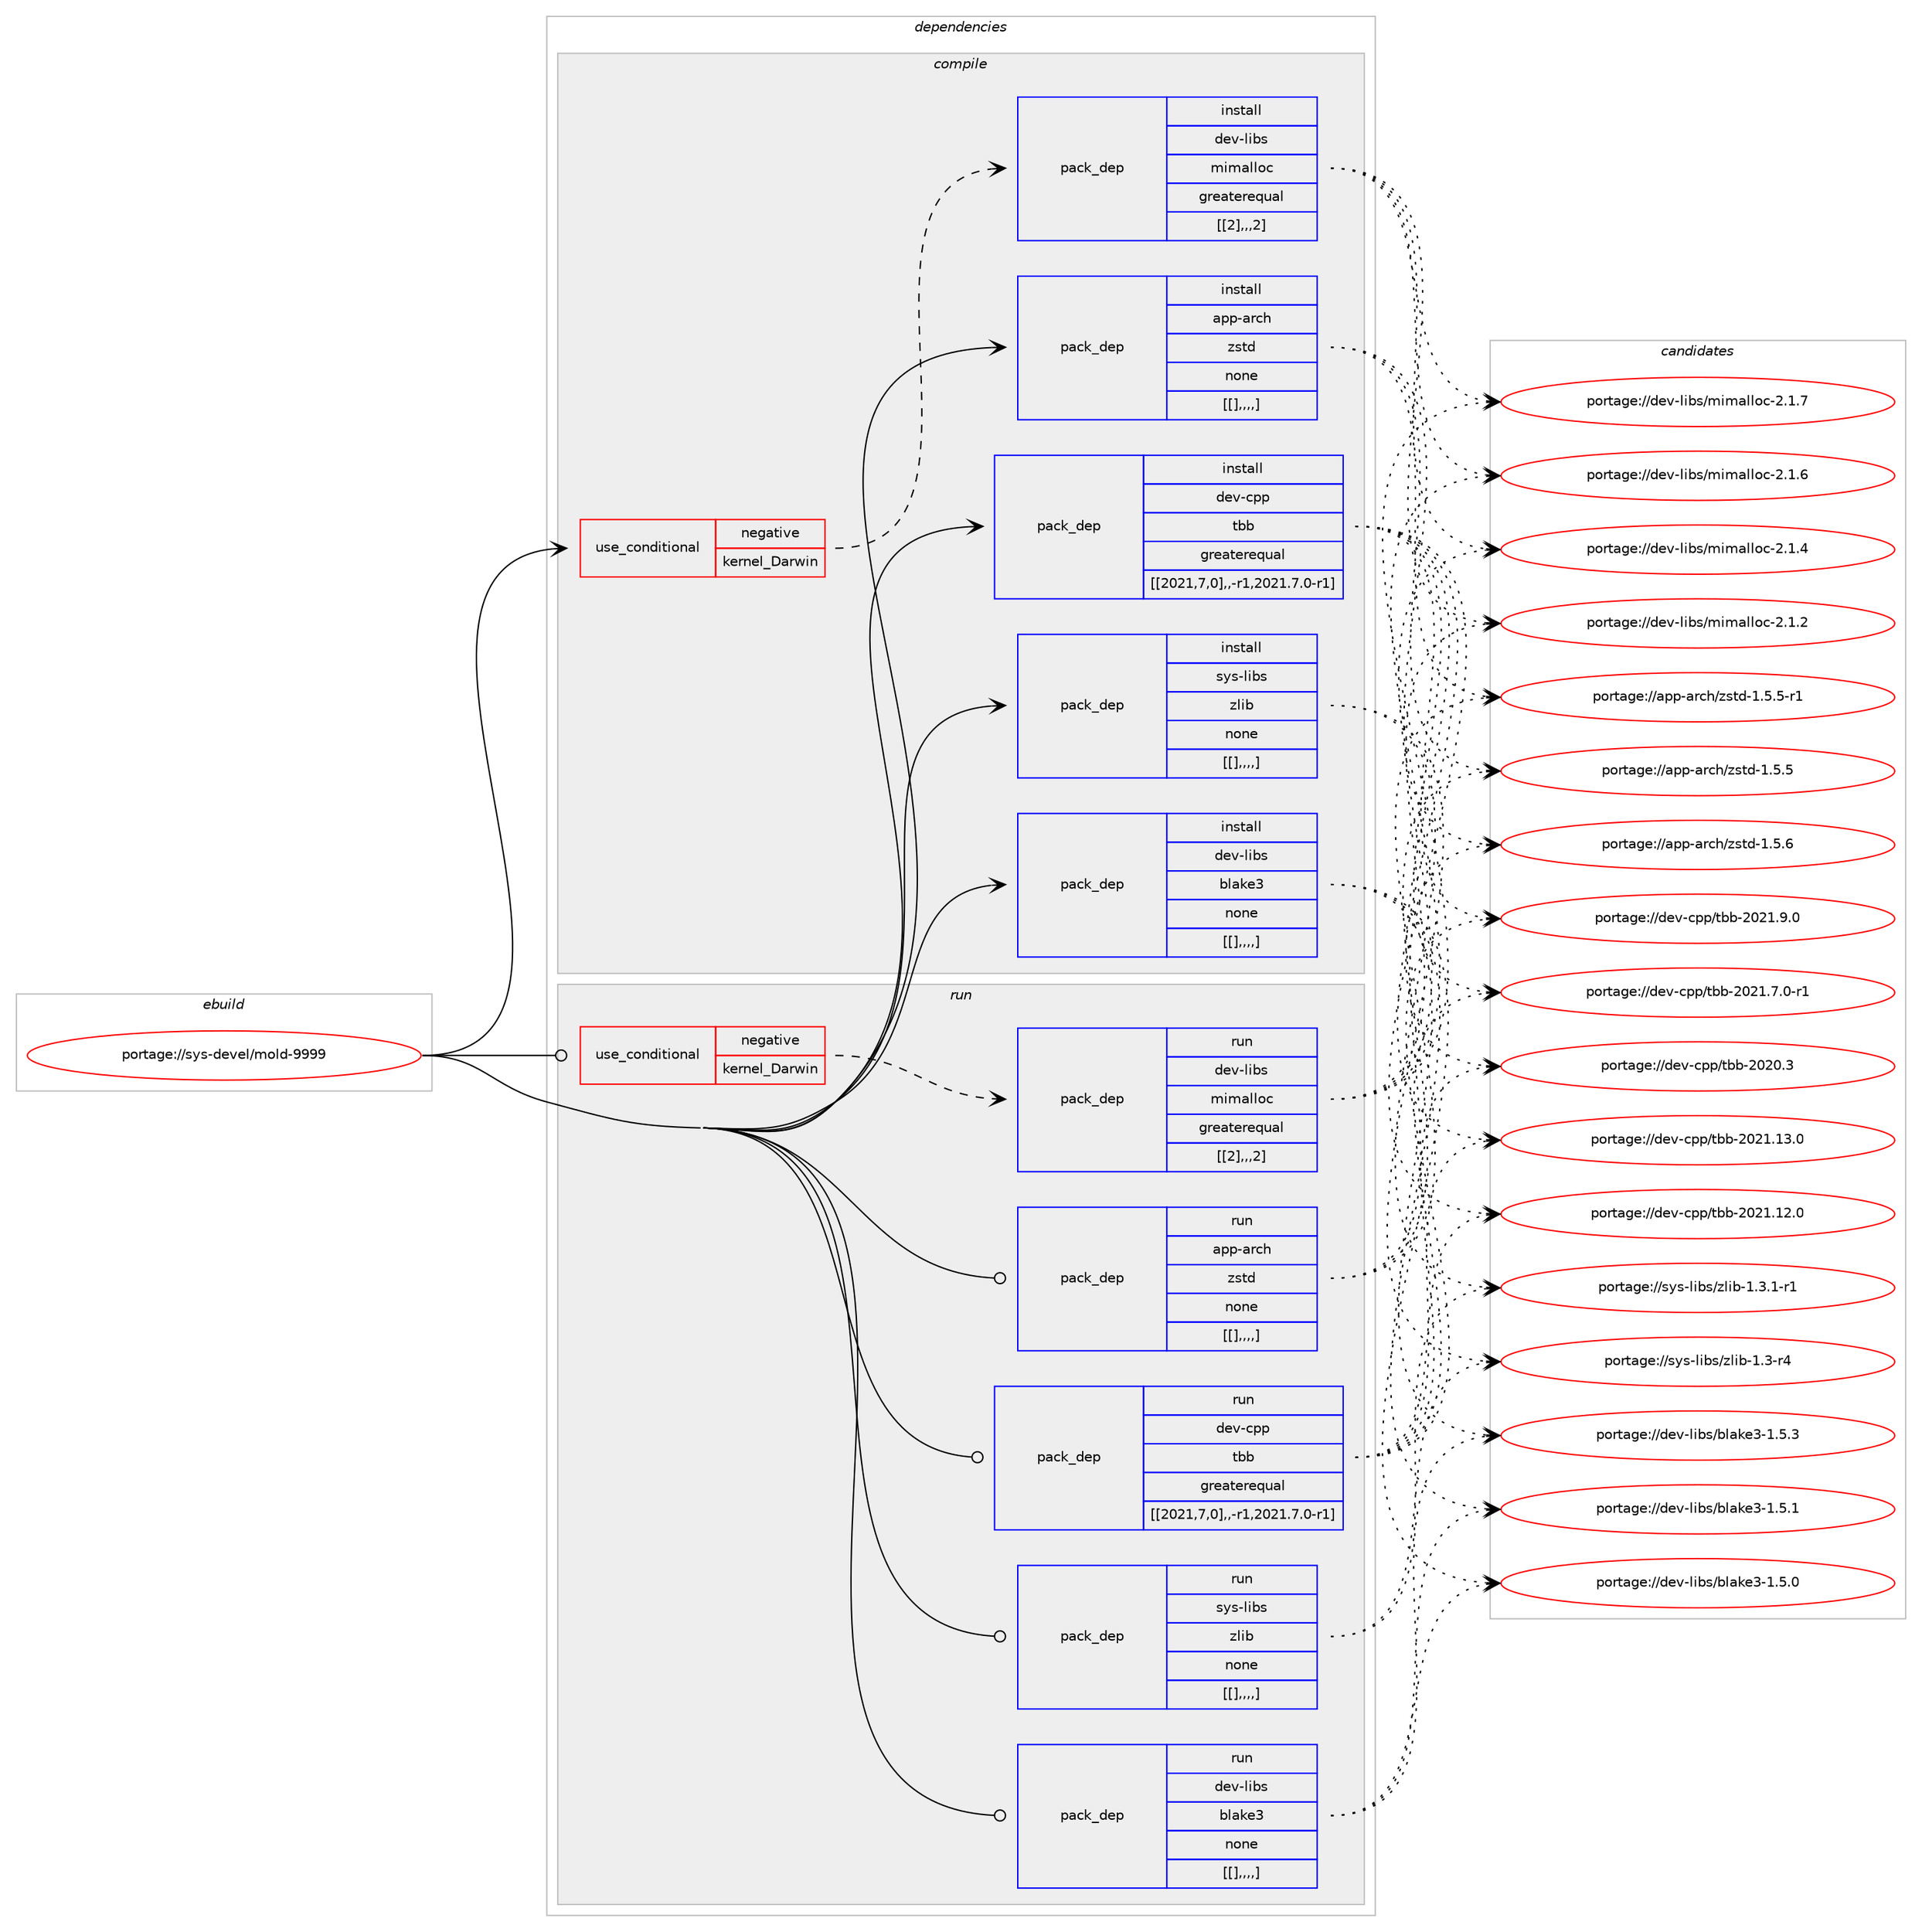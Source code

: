 digraph prolog {

# *************
# Graph options
# *************

newrank=true;
concentrate=true;
compound=true;
graph [rankdir=LR,fontname=Helvetica,fontsize=10,ranksep=1.5];#, ranksep=2.5, nodesep=0.2];
edge  [arrowhead=vee];
node  [fontname=Helvetica,fontsize=10];

# **********
# The ebuild
# **********

subgraph cluster_leftcol {
color=gray;
label=<<i>ebuild</i>>;
id [label="portage://sys-devel/mold-9999", color=red, width=4, href="../sys-devel/mold-9999.svg"];
}

# ****************
# The dependencies
# ****************

subgraph cluster_midcol {
color=gray;
label=<<i>dependencies</i>>;
subgraph cluster_compile {
fillcolor="#eeeeee";
style=filled;
label=<<i>compile</i>>;
subgraph cond120367 {
dependency452836 [label=<<TABLE BORDER="0" CELLBORDER="1" CELLSPACING="0" CELLPADDING="4"><TR><TD ROWSPAN="3" CELLPADDING="10">use_conditional</TD></TR><TR><TD>negative</TD></TR><TR><TD>kernel_Darwin</TD></TR></TABLE>>, shape=none, color=red];
subgraph pack329384 {
dependency452837 [label=<<TABLE BORDER="0" CELLBORDER="1" CELLSPACING="0" CELLPADDING="4" WIDTH="220"><TR><TD ROWSPAN="6" CELLPADDING="30">pack_dep</TD></TR><TR><TD WIDTH="110">install</TD></TR><TR><TD>dev-libs</TD></TR><TR><TD>mimalloc</TD></TR><TR><TD>greaterequal</TD></TR><TR><TD>[[2],,,2]</TD></TR></TABLE>>, shape=none, color=blue];
}
dependency452836:e -> dependency452837:w [weight=20,style="dashed",arrowhead="vee"];
}
id:e -> dependency452836:w [weight=20,style="solid",arrowhead="vee"];
subgraph pack329385 {
dependency452838 [label=<<TABLE BORDER="0" CELLBORDER="1" CELLSPACING="0" CELLPADDING="4" WIDTH="220"><TR><TD ROWSPAN="6" CELLPADDING="30">pack_dep</TD></TR><TR><TD WIDTH="110">install</TD></TR><TR><TD>app-arch</TD></TR><TR><TD>zstd</TD></TR><TR><TD>none</TD></TR><TR><TD>[[],,,,]</TD></TR></TABLE>>, shape=none, color=blue];
}
id:e -> dependency452838:w [weight=20,style="solid",arrowhead="vee"];
subgraph pack329386 {
dependency452839 [label=<<TABLE BORDER="0" CELLBORDER="1" CELLSPACING="0" CELLPADDING="4" WIDTH="220"><TR><TD ROWSPAN="6" CELLPADDING="30">pack_dep</TD></TR><TR><TD WIDTH="110">install</TD></TR><TR><TD>dev-cpp</TD></TR><TR><TD>tbb</TD></TR><TR><TD>greaterequal</TD></TR><TR><TD>[[2021,7,0],,-r1,2021.7.0-r1]</TD></TR></TABLE>>, shape=none, color=blue];
}
id:e -> dependency452839:w [weight=20,style="solid",arrowhead="vee"];
subgraph pack329387 {
dependency452840 [label=<<TABLE BORDER="0" CELLBORDER="1" CELLSPACING="0" CELLPADDING="4" WIDTH="220"><TR><TD ROWSPAN="6" CELLPADDING="30">pack_dep</TD></TR><TR><TD WIDTH="110">install</TD></TR><TR><TD>dev-libs</TD></TR><TR><TD>blake3</TD></TR><TR><TD>none</TD></TR><TR><TD>[[],,,,]</TD></TR></TABLE>>, shape=none, color=blue];
}
id:e -> dependency452840:w [weight=20,style="solid",arrowhead="vee"];
subgraph pack329388 {
dependency452841 [label=<<TABLE BORDER="0" CELLBORDER="1" CELLSPACING="0" CELLPADDING="4" WIDTH="220"><TR><TD ROWSPAN="6" CELLPADDING="30">pack_dep</TD></TR><TR><TD WIDTH="110">install</TD></TR><TR><TD>sys-libs</TD></TR><TR><TD>zlib</TD></TR><TR><TD>none</TD></TR><TR><TD>[[],,,,]</TD></TR></TABLE>>, shape=none, color=blue];
}
id:e -> dependency452841:w [weight=20,style="solid",arrowhead="vee"];
}
subgraph cluster_compileandrun {
fillcolor="#eeeeee";
style=filled;
label=<<i>compile and run</i>>;
}
subgraph cluster_run {
fillcolor="#eeeeee";
style=filled;
label=<<i>run</i>>;
subgraph cond120368 {
dependency452842 [label=<<TABLE BORDER="0" CELLBORDER="1" CELLSPACING="0" CELLPADDING="4"><TR><TD ROWSPAN="3" CELLPADDING="10">use_conditional</TD></TR><TR><TD>negative</TD></TR><TR><TD>kernel_Darwin</TD></TR></TABLE>>, shape=none, color=red];
subgraph pack329389 {
dependency452843 [label=<<TABLE BORDER="0" CELLBORDER="1" CELLSPACING="0" CELLPADDING="4" WIDTH="220"><TR><TD ROWSPAN="6" CELLPADDING="30">pack_dep</TD></TR><TR><TD WIDTH="110">run</TD></TR><TR><TD>dev-libs</TD></TR><TR><TD>mimalloc</TD></TR><TR><TD>greaterequal</TD></TR><TR><TD>[[2],,,2]</TD></TR></TABLE>>, shape=none, color=blue];
}
dependency452842:e -> dependency452843:w [weight=20,style="dashed",arrowhead="vee"];
}
id:e -> dependency452842:w [weight=20,style="solid",arrowhead="odot"];
subgraph pack329390 {
dependency452844 [label=<<TABLE BORDER="0" CELLBORDER="1" CELLSPACING="0" CELLPADDING="4" WIDTH="220"><TR><TD ROWSPAN="6" CELLPADDING="30">pack_dep</TD></TR><TR><TD WIDTH="110">run</TD></TR><TR><TD>app-arch</TD></TR><TR><TD>zstd</TD></TR><TR><TD>none</TD></TR><TR><TD>[[],,,,]</TD></TR></TABLE>>, shape=none, color=blue];
}
id:e -> dependency452844:w [weight=20,style="solid",arrowhead="odot"];
subgraph pack329391 {
dependency452845 [label=<<TABLE BORDER="0" CELLBORDER="1" CELLSPACING="0" CELLPADDING="4" WIDTH="220"><TR><TD ROWSPAN="6" CELLPADDING="30">pack_dep</TD></TR><TR><TD WIDTH="110">run</TD></TR><TR><TD>dev-cpp</TD></TR><TR><TD>tbb</TD></TR><TR><TD>greaterequal</TD></TR><TR><TD>[[2021,7,0],,-r1,2021.7.0-r1]</TD></TR></TABLE>>, shape=none, color=blue];
}
id:e -> dependency452845:w [weight=20,style="solid",arrowhead="odot"];
subgraph pack329392 {
dependency452846 [label=<<TABLE BORDER="0" CELLBORDER="1" CELLSPACING="0" CELLPADDING="4" WIDTH="220"><TR><TD ROWSPAN="6" CELLPADDING="30">pack_dep</TD></TR><TR><TD WIDTH="110">run</TD></TR><TR><TD>dev-libs</TD></TR><TR><TD>blake3</TD></TR><TR><TD>none</TD></TR><TR><TD>[[],,,,]</TD></TR></TABLE>>, shape=none, color=blue];
}
id:e -> dependency452846:w [weight=20,style="solid",arrowhead="odot"];
subgraph pack329393 {
dependency452847 [label=<<TABLE BORDER="0" CELLBORDER="1" CELLSPACING="0" CELLPADDING="4" WIDTH="220"><TR><TD ROWSPAN="6" CELLPADDING="30">pack_dep</TD></TR><TR><TD WIDTH="110">run</TD></TR><TR><TD>sys-libs</TD></TR><TR><TD>zlib</TD></TR><TR><TD>none</TD></TR><TR><TD>[[],,,,]</TD></TR></TABLE>>, shape=none, color=blue];
}
id:e -> dependency452847:w [weight=20,style="solid",arrowhead="odot"];
}
}

# **************
# The candidates
# **************

subgraph cluster_choices {
rank=same;
color=gray;
label=<<i>candidates</i>>;

subgraph choice329384 {
color=black;
nodesep=1;
choice1001011184510810598115471091051099710810811199455046494655 [label="portage://dev-libs/mimalloc-2.1.7", color=red, width=4,href="../dev-libs/mimalloc-2.1.7.svg"];
choice1001011184510810598115471091051099710810811199455046494654 [label="portage://dev-libs/mimalloc-2.1.6", color=red, width=4,href="../dev-libs/mimalloc-2.1.6.svg"];
choice1001011184510810598115471091051099710810811199455046494652 [label="portage://dev-libs/mimalloc-2.1.4", color=red, width=4,href="../dev-libs/mimalloc-2.1.4.svg"];
choice1001011184510810598115471091051099710810811199455046494650 [label="portage://dev-libs/mimalloc-2.1.2", color=red, width=4,href="../dev-libs/mimalloc-2.1.2.svg"];
dependency452837:e -> choice1001011184510810598115471091051099710810811199455046494655:w [style=dotted,weight="100"];
dependency452837:e -> choice1001011184510810598115471091051099710810811199455046494654:w [style=dotted,weight="100"];
dependency452837:e -> choice1001011184510810598115471091051099710810811199455046494652:w [style=dotted,weight="100"];
dependency452837:e -> choice1001011184510810598115471091051099710810811199455046494650:w [style=dotted,weight="100"];
}
subgraph choice329385 {
color=black;
nodesep=1;
choice9711211245971149910447122115116100454946534654 [label="portage://app-arch/zstd-1.5.6", color=red, width=4,href="../app-arch/zstd-1.5.6.svg"];
choice97112112459711499104471221151161004549465346534511449 [label="portage://app-arch/zstd-1.5.5-r1", color=red, width=4,href="../app-arch/zstd-1.5.5-r1.svg"];
choice9711211245971149910447122115116100454946534653 [label="portage://app-arch/zstd-1.5.5", color=red, width=4,href="../app-arch/zstd-1.5.5.svg"];
dependency452838:e -> choice9711211245971149910447122115116100454946534654:w [style=dotted,weight="100"];
dependency452838:e -> choice97112112459711499104471221151161004549465346534511449:w [style=dotted,weight="100"];
dependency452838:e -> choice9711211245971149910447122115116100454946534653:w [style=dotted,weight="100"];
}
subgraph choice329386 {
color=black;
nodesep=1;
choice100101118459911211247116989845504850494649514648 [label="portage://dev-cpp/tbb-2021.13.0", color=red, width=4,href="../dev-cpp/tbb-2021.13.0.svg"];
choice100101118459911211247116989845504850494649504648 [label="portage://dev-cpp/tbb-2021.12.0", color=red, width=4,href="../dev-cpp/tbb-2021.12.0.svg"];
choice1001011184599112112471169898455048504946574648 [label="portage://dev-cpp/tbb-2021.9.0", color=red, width=4,href="../dev-cpp/tbb-2021.9.0.svg"];
choice10010111845991121124711698984550485049465546484511449 [label="portage://dev-cpp/tbb-2021.7.0-r1", color=red, width=4,href="../dev-cpp/tbb-2021.7.0-r1.svg"];
choice100101118459911211247116989845504850484651 [label="portage://dev-cpp/tbb-2020.3", color=red, width=4,href="../dev-cpp/tbb-2020.3.svg"];
dependency452839:e -> choice100101118459911211247116989845504850494649514648:w [style=dotted,weight="100"];
dependency452839:e -> choice100101118459911211247116989845504850494649504648:w [style=dotted,weight="100"];
dependency452839:e -> choice1001011184599112112471169898455048504946574648:w [style=dotted,weight="100"];
dependency452839:e -> choice10010111845991121124711698984550485049465546484511449:w [style=dotted,weight="100"];
dependency452839:e -> choice100101118459911211247116989845504850484651:w [style=dotted,weight="100"];
}
subgraph choice329387 {
color=black;
nodesep=1;
choice100101118451081059811547981089710710151454946534651 [label="portage://dev-libs/blake3-1.5.3", color=red, width=4,href="../dev-libs/blake3-1.5.3.svg"];
choice100101118451081059811547981089710710151454946534649 [label="portage://dev-libs/blake3-1.5.1", color=red, width=4,href="../dev-libs/blake3-1.5.1.svg"];
choice100101118451081059811547981089710710151454946534648 [label="portage://dev-libs/blake3-1.5.0", color=red, width=4,href="../dev-libs/blake3-1.5.0.svg"];
dependency452840:e -> choice100101118451081059811547981089710710151454946534651:w [style=dotted,weight="100"];
dependency452840:e -> choice100101118451081059811547981089710710151454946534649:w [style=dotted,weight="100"];
dependency452840:e -> choice100101118451081059811547981089710710151454946534648:w [style=dotted,weight="100"];
}
subgraph choice329388 {
color=black;
nodesep=1;
choice115121115451081059811547122108105984549465146494511449 [label="portage://sys-libs/zlib-1.3.1-r1", color=red, width=4,href="../sys-libs/zlib-1.3.1-r1.svg"];
choice11512111545108105981154712210810598454946514511452 [label="portage://sys-libs/zlib-1.3-r4", color=red, width=4,href="../sys-libs/zlib-1.3-r4.svg"];
dependency452841:e -> choice115121115451081059811547122108105984549465146494511449:w [style=dotted,weight="100"];
dependency452841:e -> choice11512111545108105981154712210810598454946514511452:w [style=dotted,weight="100"];
}
subgraph choice329389 {
color=black;
nodesep=1;
choice1001011184510810598115471091051099710810811199455046494655 [label="portage://dev-libs/mimalloc-2.1.7", color=red, width=4,href="../dev-libs/mimalloc-2.1.7.svg"];
choice1001011184510810598115471091051099710810811199455046494654 [label="portage://dev-libs/mimalloc-2.1.6", color=red, width=4,href="../dev-libs/mimalloc-2.1.6.svg"];
choice1001011184510810598115471091051099710810811199455046494652 [label="portage://dev-libs/mimalloc-2.1.4", color=red, width=4,href="../dev-libs/mimalloc-2.1.4.svg"];
choice1001011184510810598115471091051099710810811199455046494650 [label="portage://dev-libs/mimalloc-2.1.2", color=red, width=4,href="../dev-libs/mimalloc-2.1.2.svg"];
dependency452843:e -> choice1001011184510810598115471091051099710810811199455046494655:w [style=dotted,weight="100"];
dependency452843:e -> choice1001011184510810598115471091051099710810811199455046494654:w [style=dotted,weight="100"];
dependency452843:e -> choice1001011184510810598115471091051099710810811199455046494652:w [style=dotted,weight="100"];
dependency452843:e -> choice1001011184510810598115471091051099710810811199455046494650:w [style=dotted,weight="100"];
}
subgraph choice329390 {
color=black;
nodesep=1;
choice9711211245971149910447122115116100454946534654 [label="portage://app-arch/zstd-1.5.6", color=red, width=4,href="../app-arch/zstd-1.5.6.svg"];
choice97112112459711499104471221151161004549465346534511449 [label="portage://app-arch/zstd-1.5.5-r1", color=red, width=4,href="../app-arch/zstd-1.5.5-r1.svg"];
choice9711211245971149910447122115116100454946534653 [label="portage://app-arch/zstd-1.5.5", color=red, width=4,href="../app-arch/zstd-1.5.5.svg"];
dependency452844:e -> choice9711211245971149910447122115116100454946534654:w [style=dotted,weight="100"];
dependency452844:e -> choice97112112459711499104471221151161004549465346534511449:w [style=dotted,weight="100"];
dependency452844:e -> choice9711211245971149910447122115116100454946534653:w [style=dotted,weight="100"];
}
subgraph choice329391 {
color=black;
nodesep=1;
choice100101118459911211247116989845504850494649514648 [label="portage://dev-cpp/tbb-2021.13.0", color=red, width=4,href="../dev-cpp/tbb-2021.13.0.svg"];
choice100101118459911211247116989845504850494649504648 [label="portage://dev-cpp/tbb-2021.12.0", color=red, width=4,href="../dev-cpp/tbb-2021.12.0.svg"];
choice1001011184599112112471169898455048504946574648 [label="portage://dev-cpp/tbb-2021.9.0", color=red, width=4,href="../dev-cpp/tbb-2021.9.0.svg"];
choice10010111845991121124711698984550485049465546484511449 [label="portage://dev-cpp/tbb-2021.7.0-r1", color=red, width=4,href="../dev-cpp/tbb-2021.7.0-r1.svg"];
choice100101118459911211247116989845504850484651 [label="portage://dev-cpp/tbb-2020.3", color=red, width=4,href="../dev-cpp/tbb-2020.3.svg"];
dependency452845:e -> choice100101118459911211247116989845504850494649514648:w [style=dotted,weight="100"];
dependency452845:e -> choice100101118459911211247116989845504850494649504648:w [style=dotted,weight="100"];
dependency452845:e -> choice1001011184599112112471169898455048504946574648:w [style=dotted,weight="100"];
dependency452845:e -> choice10010111845991121124711698984550485049465546484511449:w [style=dotted,weight="100"];
dependency452845:e -> choice100101118459911211247116989845504850484651:w [style=dotted,weight="100"];
}
subgraph choice329392 {
color=black;
nodesep=1;
choice100101118451081059811547981089710710151454946534651 [label="portage://dev-libs/blake3-1.5.3", color=red, width=4,href="../dev-libs/blake3-1.5.3.svg"];
choice100101118451081059811547981089710710151454946534649 [label="portage://dev-libs/blake3-1.5.1", color=red, width=4,href="../dev-libs/blake3-1.5.1.svg"];
choice100101118451081059811547981089710710151454946534648 [label="portage://dev-libs/blake3-1.5.0", color=red, width=4,href="../dev-libs/blake3-1.5.0.svg"];
dependency452846:e -> choice100101118451081059811547981089710710151454946534651:w [style=dotted,weight="100"];
dependency452846:e -> choice100101118451081059811547981089710710151454946534649:w [style=dotted,weight="100"];
dependency452846:e -> choice100101118451081059811547981089710710151454946534648:w [style=dotted,weight="100"];
}
subgraph choice329393 {
color=black;
nodesep=1;
choice115121115451081059811547122108105984549465146494511449 [label="portage://sys-libs/zlib-1.3.1-r1", color=red, width=4,href="../sys-libs/zlib-1.3.1-r1.svg"];
choice11512111545108105981154712210810598454946514511452 [label="portage://sys-libs/zlib-1.3-r4", color=red, width=4,href="../sys-libs/zlib-1.3-r4.svg"];
dependency452847:e -> choice115121115451081059811547122108105984549465146494511449:w [style=dotted,weight="100"];
dependency452847:e -> choice11512111545108105981154712210810598454946514511452:w [style=dotted,weight="100"];
}
}

}

